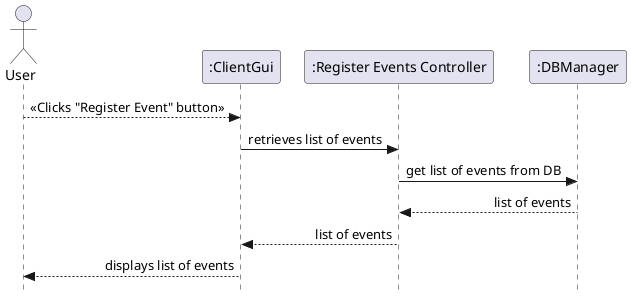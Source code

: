 @startuml EUC4InformalSequenceDiagramIteration2

skinparam linetype ortho
'skinparam backgroundColor transparent
'skinparam handwritten true
'skinparam monochrome true
'left to right direction
skinparam sequenceMessageAlign direction
hide empty members
hide empty description
skinparam classAttributeIconSize 0
skinparam style strictuml

actor User
participant ":ClientGui" as ClientGui
participant ":Register Events Controller" as RegisterEventsController
participant ":DBManager" as DBManager

User --> ClientGui : <<Clicks "Register Event" button>>
ClientGui -> RegisterEventsController : retrieves list of events
RegisterEventsController -> DBManager : get list of events from DB
DBManager --> RegisterEventsController : list of events
RegisterEventsController --> ClientGui : list of events
ClientGui --> User : displays list of events

@enduml